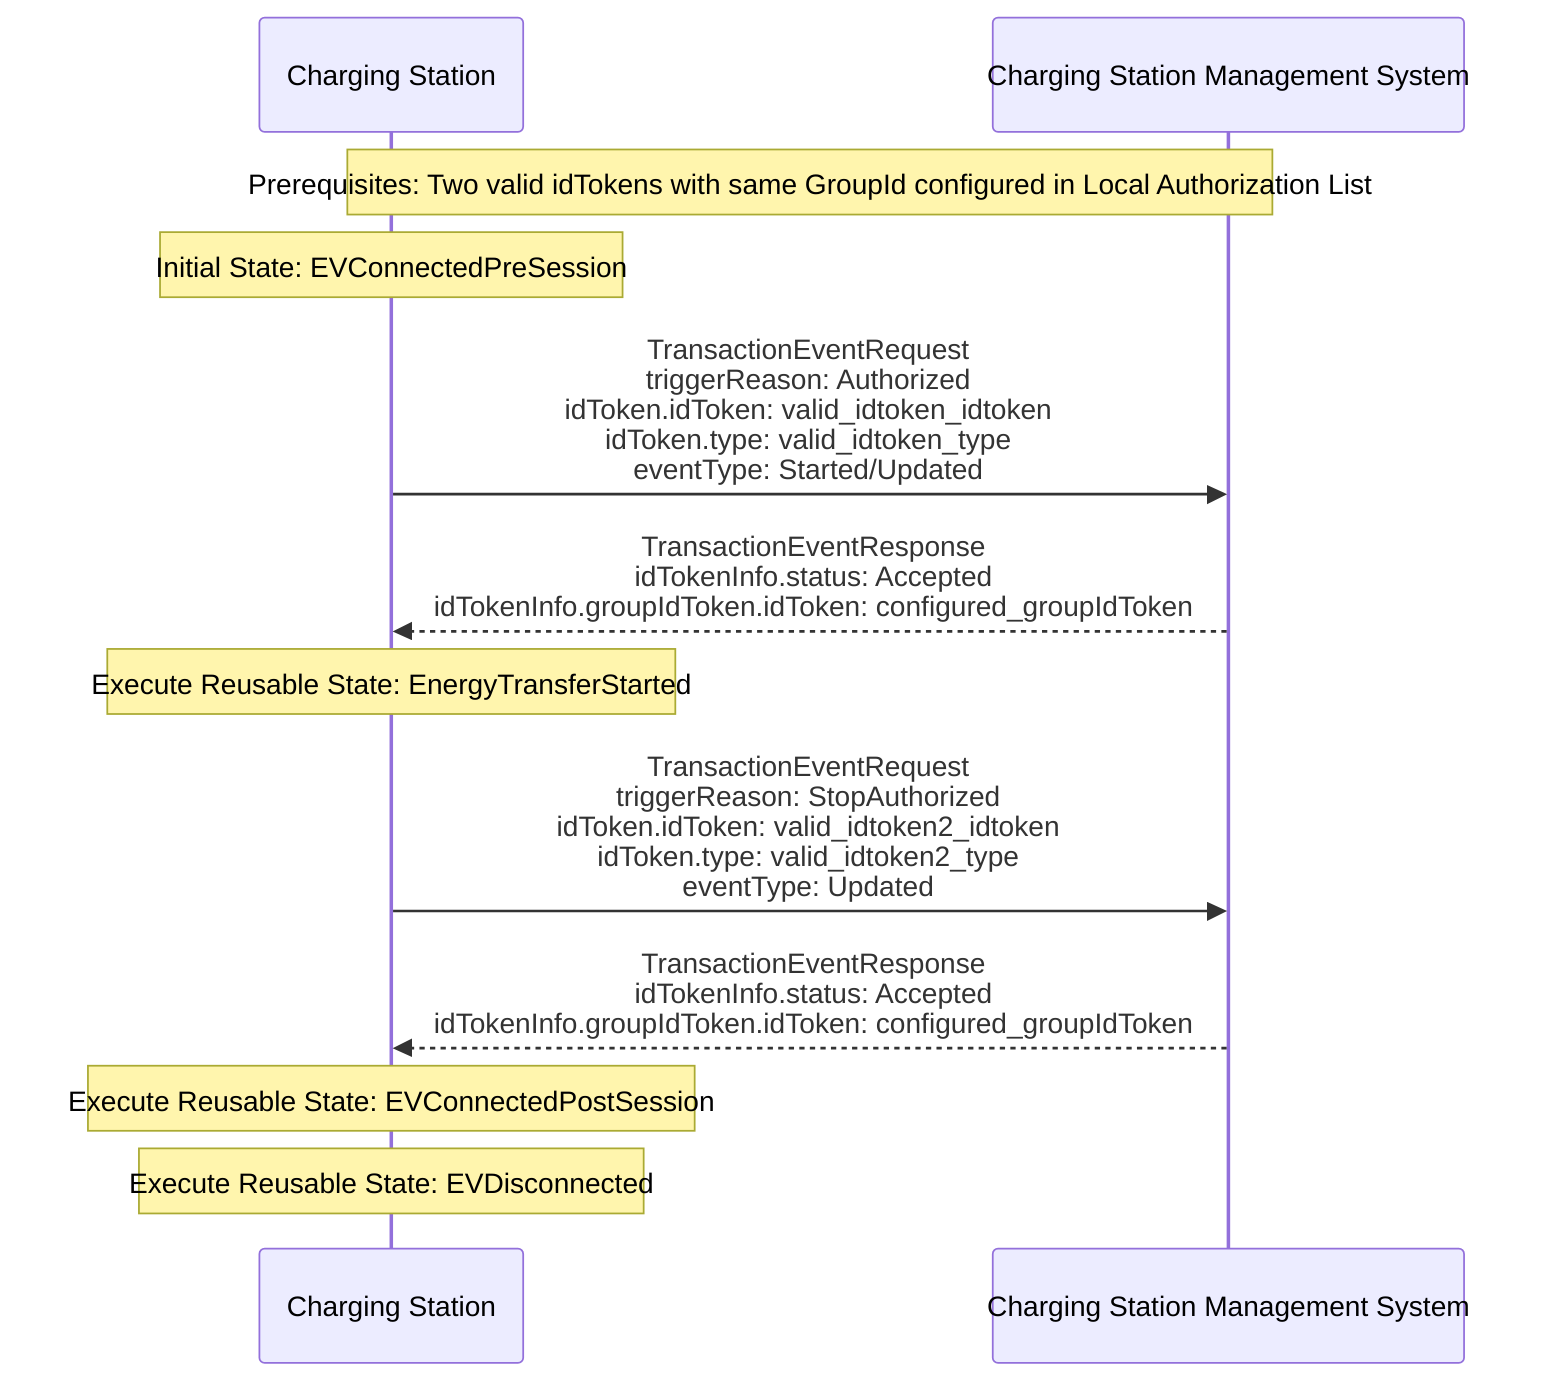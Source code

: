sequenceDiagram
    participant CS as Charging Station
    participant CSMS as Charging Station Management System
    
    Note over CS,CSMS: Prerequisites: Two valid idTokens with same GroupId configured in Local Authorization List
    Note over CS: Initial State: EVConnectedPreSession
    
    CS->>CSMS: TransactionEventRequest<br>triggerReason: Authorized<br>idToken.idToken: valid_idtoken_idtoken<br>idToken.type: valid_idtoken_type<br>eventType: Started/Updated
    CSMS-->>CS: TransactionEventResponse<br>idTokenInfo.status: Accepted<br>idTokenInfo.groupIdToken.idToken: configured_groupIdToken
    
    Note over CS: Execute Reusable State: EnergyTransferStarted
    
    CS->>CSMS: TransactionEventRequest<br>triggerReason: StopAuthorized<br>idToken.idToken: valid_idtoken2_idtoken<br>idToken.type: valid_idtoken2_type<br>eventType: Updated
    CSMS-->>CS: TransactionEventResponse<br>idTokenInfo.status: Accepted<br>idTokenInfo.groupIdToken.idToken: configured_groupIdToken
    
    Note over CS: Execute Reusable State: EVConnectedPostSession
    Note over CS: Execute Reusable State: EVDisconnected
